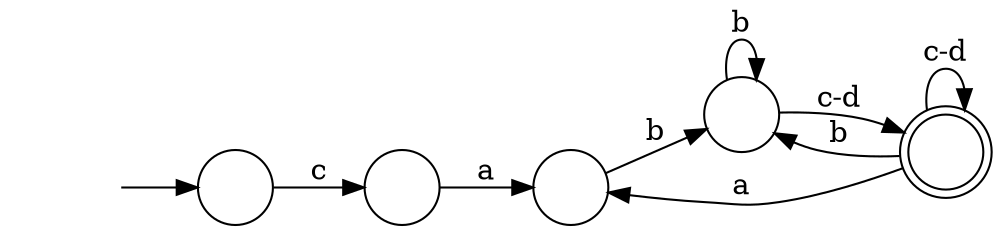 digraph Automaton {
  rankdir = LR;
  0 [shape=circle,label=""];
  0 -> 2 [label="b"]
  1 [shape=doublecircle,label=""];
  1 -> 2 [label="b"]
  1 -> 0 [label="a"]
  1 -> 1 [label="c-d"]
  2 [shape=circle,label=""];
  2 -> 2 [label="b"]
  2 -> 1 [label="c-d"]
  3 [shape=circle,label=""];
  3 -> 0 [label="a"]
  4 [shape=circle,label=""];
  initial [shape=plaintext,label=""];
  initial -> 4
  4 -> 3 [label="c"]
}

